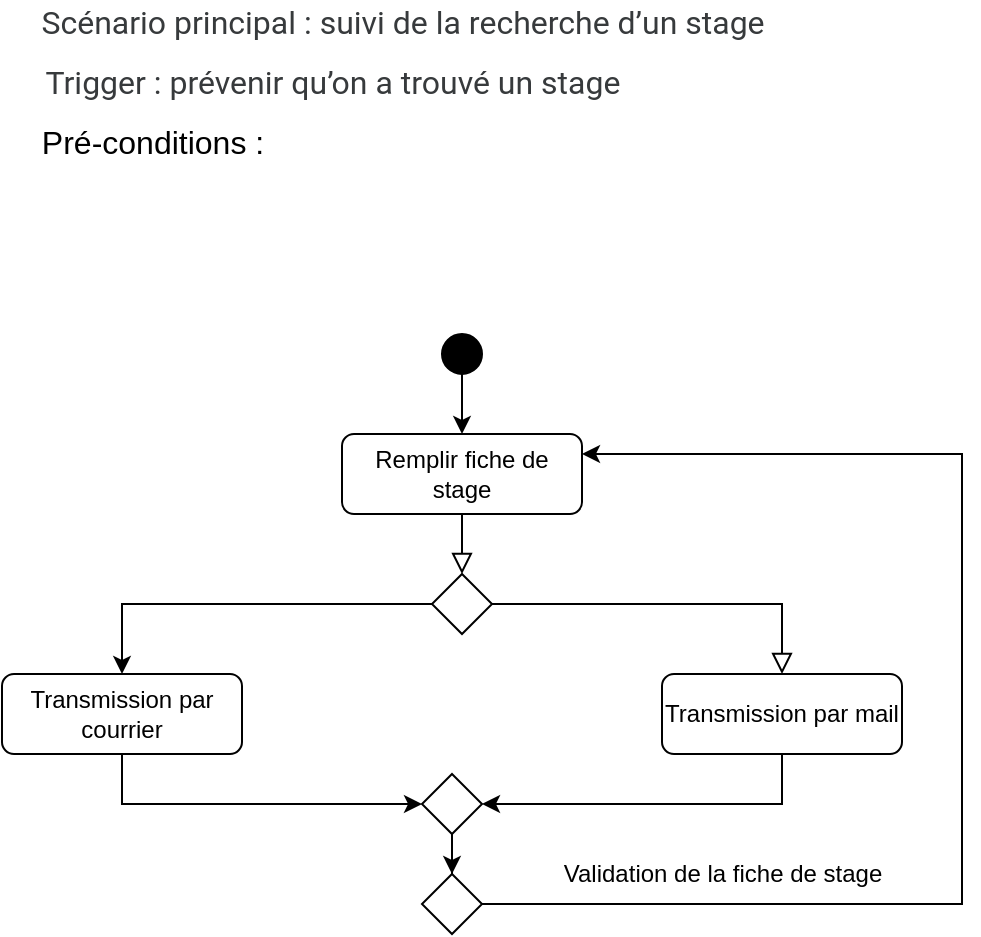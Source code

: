 <mxfile version="15.5.4" type="github">
  <diagram id="C5RBs43oDa-KdzZeNtuy" name="Page-1">
    <mxGraphModel dx="2013" dy="1959" grid="1" gridSize="10" guides="1" tooltips="1" connect="1" arrows="1" fold="1" page="1" pageScale="1" pageWidth="827" pageHeight="1169" math="0" shadow="0">
      <root>
        <mxCell id="WIyWlLk6GJQsqaUBKTNV-0" />
        <mxCell id="WIyWlLk6GJQsqaUBKTNV-1" parent="WIyWlLk6GJQsqaUBKTNV-0" />
        <mxCell id="WIyWlLk6GJQsqaUBKTNV-2" value="" style="rounded=0;html=1;jettySize=auto;orthogonalLoop=1;fontSize=11;endArrow=block;endFill=0;endSize=8;strokeWidth=1;shadow=0;labelBackgroundColor=none;edgeStyle=orthogonalEdgeStyle;" parent="WIyWlLk6GJQsqaUBKTNV-1" source="WIyWlLk6GJQsqaUBKTNV-3" target="WIyWlLk6GJQsqaUBKTNV-6" edge="1">
          <mxGeometry relative="1" as="geometry" />
        </mxCell>
        <mxCell id="WIyWlLk6GJQsqaUBKTNV-3" value="Remplir fiche de stage" style="rounded=1;whiteSpace=wrap;html=1;fontSize=12;glass=0;strokeWidth=1;shadow=0;" parent="WIyWlLk6GJQsqaUBKTNV-1" vertex="1">
          <mxGeometry x="160" y="86" width="120" height="40" as="geometry" />
        </mxCell>
        <mxCell id="WIyWlLk6GJQsqaUBKTNV-5" value="" style="edgeStyle=orthogonalEdgeStyle;rounded=0;html=1;jettySize=auto;orthogonalLoop=1;fontSize=11;endArrow=block;endFill=0;endSize=8;strokeWidth=1;shadow=0;labelBackgroundColor=none;" parent="WIyWlLk6GJQsqaUBKTNV-1" source="WIyWlLk6GJQsqaUBKTNV-6" target="WIyWlLk6GJQsqaUBKTNV-7" edge="1">
          <mxGeometry y="10" relative="1" as="geometry">
            <mxPoint as="offset" />
          </mxGeometry>
        </mxCell>
        <mxCell id="IbOcTMx9pn9RzOk86mq8-4" value="" style="edgeStyle=orthogonalEdgeStyle;rounded=0;orthogonalLoop=1;jettySize=auto;html=1;entryX=0.5;entryY=0;entryDx=0;entryDy=0;" edge="1" parent="WIyWlLk6GJQsqaUBKTNV-1" source="WIyWlLk6GJQsqaUBKTNV-6" target="IbOcTMx9pn9RzOk86mq8-5">
          <mxGeometry relative="1" as="geometry">
            <mxPoint x="90" y="196" as="targetPoint" />
            <Array as="points">
              <mxPoint x="50" y="171" />
            </Array>
          </mxGeometry>
        </mxCell>
        <mxCell id="WIyWlLk6GJQsqaUBKTNV-6" value="" style="rhombus;whiteSpace=wrap;html=1;shadow=0;fontFamily=Helvetica;fontSize=12;align=center;strokeWidth=1;spacing=6;spacingTop=-4;" parent="WIyWlLk6GJQsqaUBKTNV-1" vertex="1">
          <mxGeometry x="205" y="156" width="30" height="30" as="geometry" />
        </mxCell>
        <mxCell id="IbOcTMx9pn9RzOk86mq8-8" style="edgeStyle=orthogonalEdgeStyle;rounded=0;orthogonalLoop=1;jettySize=auto;html=1;exitX=0.5;exitY=1;exitDx=0;exitDy=0;entryX=1;entryY=0.5;entryDx=0;entryDy=0;" edge="1" parent="WIyWlLk6GJQsqaUBKTNV-1" source="WIyWlLk6GJQsqaUBKTNV-7" target="IbOcTMx9pn9RzOk86mq8-6">
          <mxGeometry relative="1" as="geometry" />
        </mxCell>
        <mxCell id="WIyWlLk6GJQsqaUBKTNV-7" value="Transmission par mail" style="rounded=1;whiteSpace=wrap;html=1;fontSize=12;glass=0;strokeWidth=1;shadow=0;" parent="WIyWlLk6GJQsqaUBKTNV-1" vertex="1">
          <mxGeometry x="320" y="206" width="120" height="40" as="geometry" />
        </mxCell>
        <mxCell id="IbOcTMx9pn9RzOk86mq8-2" value="" style="edgeStyle=orthogonalEdgeStyle;rounded=0;orthogonalLoop=1;jettySize=auto;html=1;" edge="1" parent="WIyWlLk6GJQsqaUBKTNV-1" source="IbOcTMx9pn9RzOk86mq8-0" target="WIyWlLk6GJQsqaUBKTNV-3">
          <mxGeometry relative="1" as="geometry" />
        </mxCell>
        <mxCell id="IbOcTMx9pn9RzOk86mq8-0" value="" style="ellipse;whiteSpace=wrap;html=1;rounded=1;shadow=0;strokeWidth=1;glass=0;fillColor=#000000;" vertex="1" parent="WIyWlLk6GJQsqaUBKTNV-1">
          <mxGeometry x="210" y="36" width="20" height="20" as="geometry" />
        </mxCell>
        <mxCell id="IbOcTMx9pn9RzOk86mq8-7" style="edgeStyle=orthogonalEdgeStyle;rounded=0;orthogonalLoop=1;jettySize=auto;html=1;exitX=0.5;exitY=1;exitDx=0;exitDy=0;entryX=0;entryY=0.5;entryDx=0;entryDy=0;" edge="1" parent="WIyWlLk6GJQsqaUBKTNV-1" source="IbOcTMx9pn9RzOk86mq8-5" target="IbOcTMx9pn9RzOk86mq8-6">
          <mxGeometry relative="1" as="geometry" />
        </mxCell>
        <mxCell id="IbOcTMx9pn9RzOk86mq8-5" value="Transmission par courrier" style="rounded=1;whiteSpace=wrap;html=1;fontSize=12;glass=0;strokeWidth=1;shadow=0;" vertex="1" parent="WIyWlLk6GJQsqaUBKTNV-1">
          <mxGeometry x="-10" y="206" width="120" height="40" as="geometry" />
        </mxCell>
        <mxCell id="IbOcTMx9pn9RzOk86mq8-11" value="" style="edgeStyle=orthogonalEdgeStyle;rounded=0;orthogonalLoop=1;jettySize=auto;html=1;" edge="1" parent="WIyWlLk6GJQsqaUBKTNV-1" source="IbOcTMx9pn9RzOk86mq8-6" target="IbOcTMx9pn9RzOk86mq8-10">
          <mxGeometry relative="1" as="geometry" />
        </mxCell>
        <mxCell id="IbOcTMx9pn9RzOk86mq8-6" value="" style="rhombus;whiteSpace=wrap;html=1;shadow=0;fontFamily=Helvetica;fontSize=12;align=center;strokeWidth=1;spacing=6;spacingTop=-4;" vertex="1" parent="WIyWlLk6GJQsqaUBKTNV-1">
          <mxGeometry x="200" y="256" width="30" height="30" as="geometry" />
        </mxCell>
        <mxCell id="IbOcTMx9pn9RzOk86mq8-13" style="edgeStyle=orthogonalEdgeStyle;rounded=0;orthogonalLoop=1;jettySize=auto;html=1;exitX=1;exitY=0.5;exitDx=0;exitDy=0;entryX=1;entryY=0.25;entryDx=0;entryDy=0;" edge="1" parent="WIyWlLk6GJQsqaUBKTNV-1" source="IbOcTMx9pn9RzOk86mq8-10" target="WIyWlLk6GJQsqaUBKTNV-3">
          <mxGeometry relative="1" as="geometry">
            <mxPoint x="490" y="116" as="targetPoint" />
            <Array as="points">
              <mxPoint x="470" y="321" />
              <mxPoint x="470" y="96" />
            </Array>
          </mxGeometry>
        </mxCell>
        <mxCell id="IbOcTMx9pn9RzOk86mq8-10" value="" style="rhombus;whiteSpace=wrap;html=1;shadow=0;fontFamily=Helvetica;fontSize=12;align=center;strokeWidth=1;spacing=6;spacingTop=-4;" vertex="1" parent="WIyWlLk6GJQsqaUBKTNV-1">
          <mxGeometry x="200" y="306" width="30" height="30" as="geometry" />
        </mxCell>
        <mxCell id="IbOcTMx9pn9RzOk86mq8-14" value="&lt;div&gt;Validation de la fiche de stage &lt;br&gt;&lt;/div&gt;" style="text;html=1;align=center;verticalAlign=middle;resizable=0;points=[];autosize=1;strokeColor=none;fillColor=none;" vertex="1" parent="WIyWlLk6GJQsqaUBKTNV-1">
          <mxGeometry x="265" y="296" width="170" height="20" as="geometry" />
        </mxCell>
        <mxCell id="IbOcTMx9pn9RzOk86mq8-15" value="&lt;font style=&quot;font-size: 18px&quot;&gt;&lt;span style=&quot;font-size: 12pt ; font-family: &amp;#34;roboto&amp;#34; , sans-serif ; color: rgb(55 , 58 , 60) ; background-color: transparent ; font-weight: 400 ; font-style: normal ; font-variant: normal ; text-decoration: none ; vertical-align: baseline&quot; id=&quot;docs-internal-guid-2315f3f0-7fff-ca5e-1ef0-04142d9a7859&quot;&gt;Scénario principal : suivi de la recherche d’un stage&lt;/span&gt;&lt;/font&gt;" style="text;html=1;align=center;verticalAlign=middle;resizable=0;points=[];autosize=1;strokeColor=none;fillColor=none;" vertex="1" parent="WIyWlLk6GJQsqaUBKTNV-1">
          <mxGeometry y="-130" width="380" height="20" as="geometry" />
        </mxCell>
        <mxCell id="IbOcTMx9pn9RzOk86mq8-16" value="&lt;font style=&quot;font-size: 18px&quot;&gt;&lt;span style=&quot;font-size: 12pt ; font-family: &amp;#34;roboto&amp;#34; , sans-serif ; color: rgb(55 , 58 , 60) ; background-color: transparent ; font-weight: 400 ; font-style: normal ; font-variant: normal ; text-decoration: none ; vertical-align: baseline&quot; id=&quot;docs-internal-guid-c45b90e8-7fff-4aa6-fac8-b19dbd367f1d&quot;&gt;Trigger : prévenir qu’on a trouvé un stage&lt;/span&gt;&lt;/font&gt;" style="text;html=1;align=center;verticalAlign=middle;resizable=0;points=[];autosize=1;strokeColor=none;fillColor=none;" vertex="1" parent="WIyWlLk6GJQsqaUBKTNV-1">
          <mxGeometry y="-100" width="310" height="20" as="geometry" />
        </mxCell>
        <mxCell id="IbOcTMx9pn9RzOk86mq8-17" value="&lt;font size=&quot;3&quot;&gt;Pré-conditions : &lt;br&gt;&lt;/font&gt;" style="text;html=1;align=center;verticalAlign=middle;resizable=0;points=[];autosize=1;strokeColor=none;fillColor=none;" vertex="1" parent="WIyWlLk6GJQsqaUBKTNV-1">
          <mxGeometry y="-70" width="130" height="20" as="geometry" />
        </mxCell>
      </root>
    </mxGraphModel>
  </diagram>
</mxfile>
